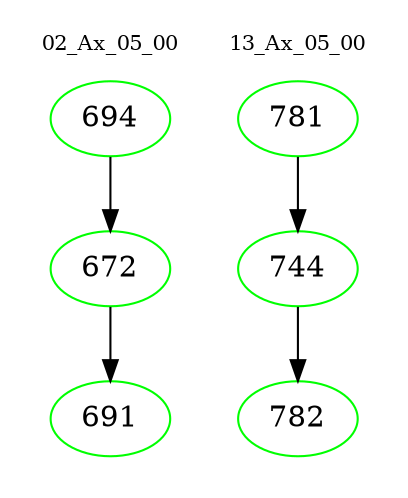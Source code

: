 digraph{
subgraph cluster_0 {
color = white
label = "02_Ax_05_00";
fontsize=10;
T0_694 [label="694", color="green"]
T0_694 -> T0_672 [color="black"]
T0_672 [label="672", color="green"]
T0_672 -> T0_691 [color="black"]
T0_691 [label="691", color="green"]
}
subgraph cluster_1 {
color = white
label = "13_Ax_05_00";
fontsize=10;
T1_781 [label="781", color="green"]
T1_781 -> T1_744 [color="black"]
T1_744 [label="744", color="green"]
T1_744 -> T1_782 [color="black"]
T1_782 [label="782", color="green"]
}
}
